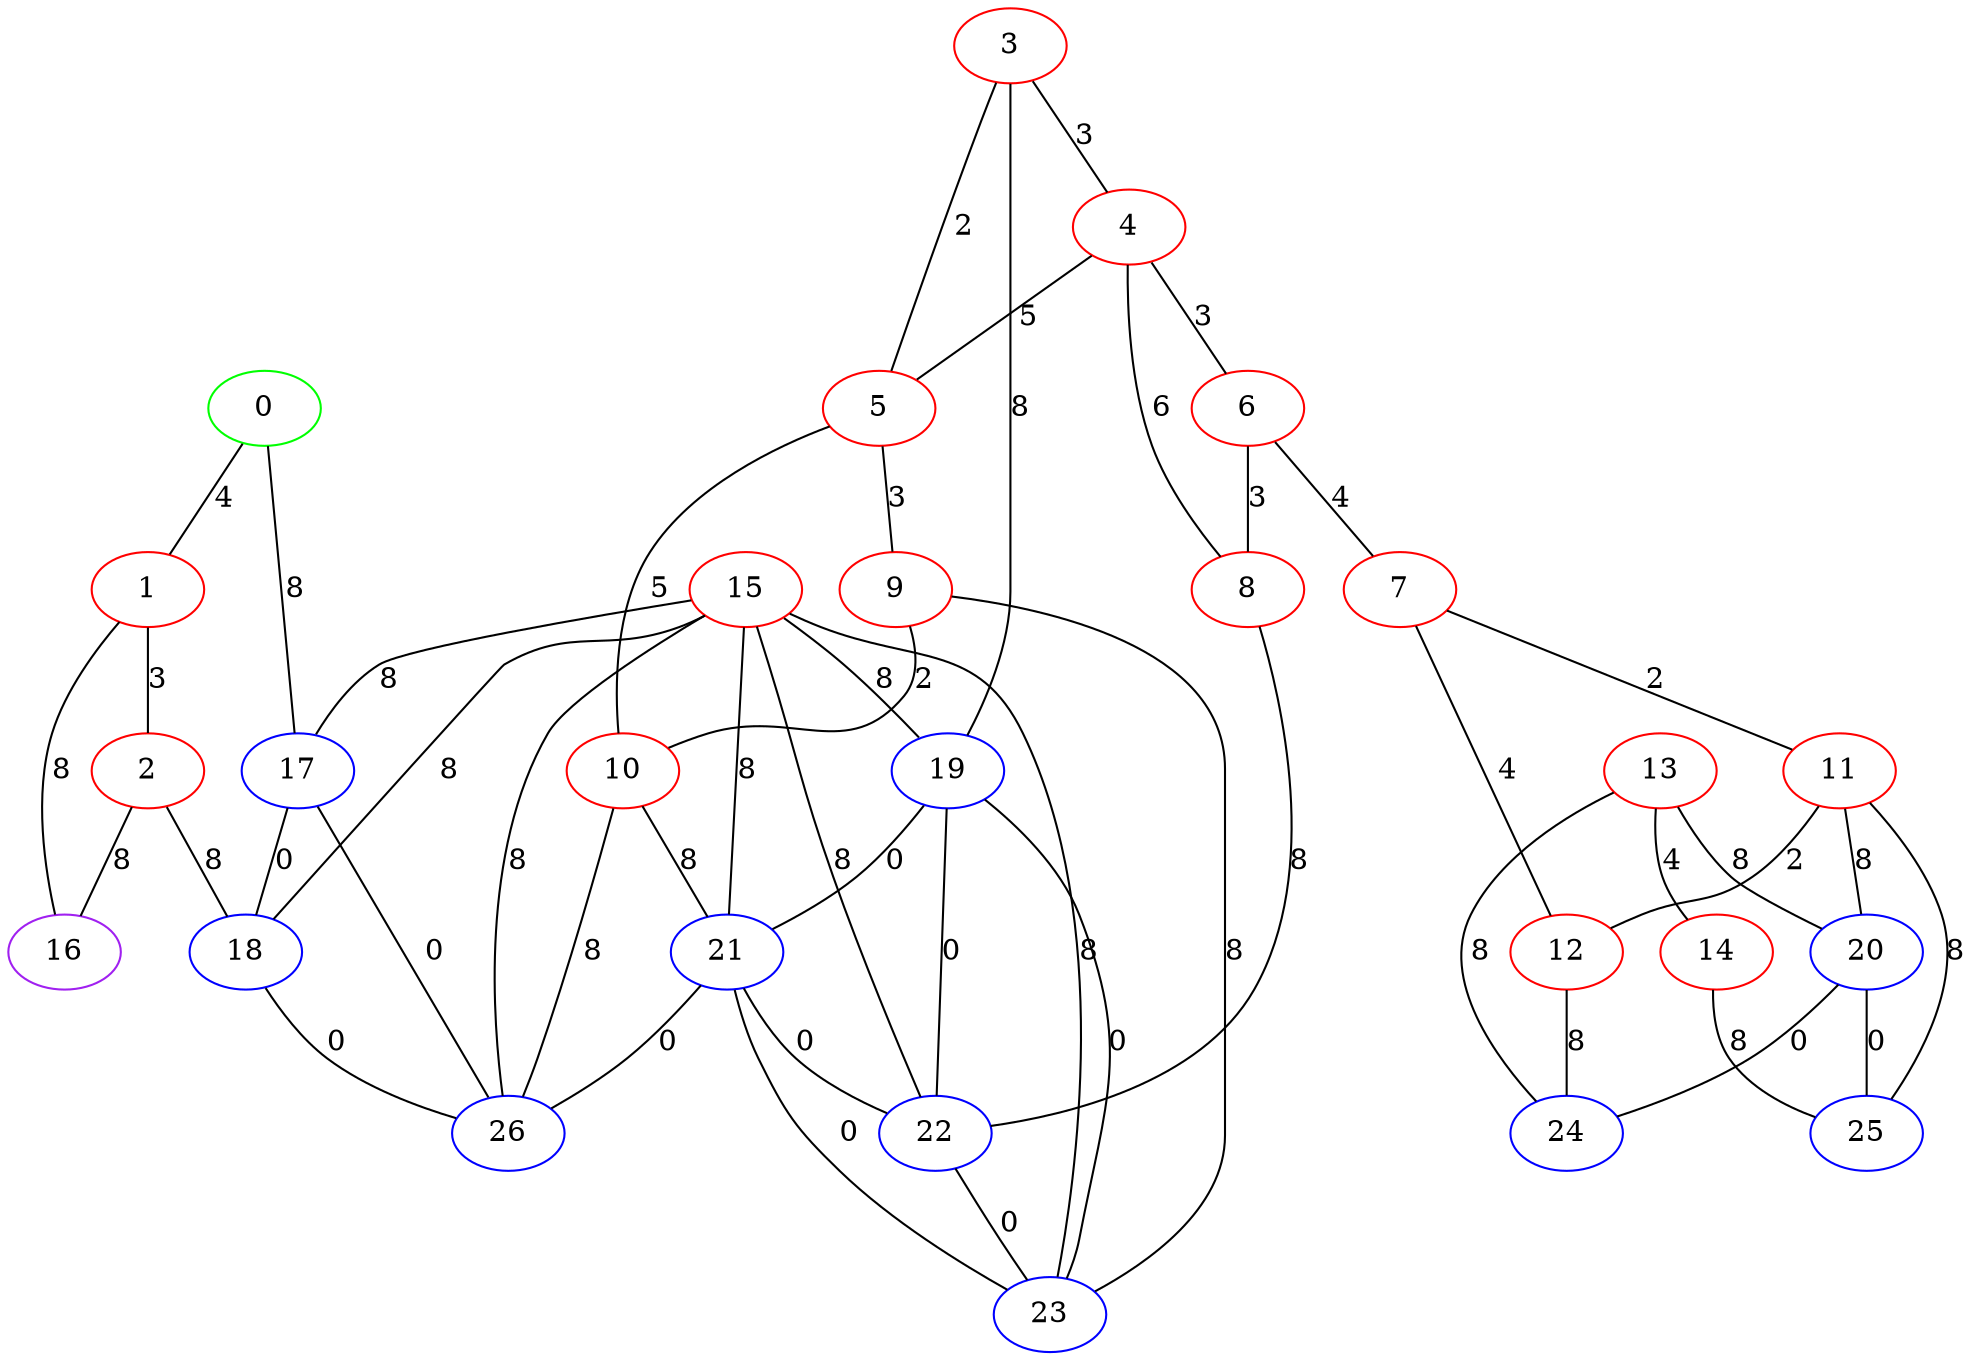 graph "" {
0 [color=green, weight=2];
1 [color=red, weight=1];
2 [color=red, weight=1];
3 [color=red, weight=1];
4 [color=red, weight=1];
5 [color=red, weight=1];
6 [color=red, weight=1];
7 [color=red, weight=1];
8 [color=red, weight=1];
9 [color=red, weight=1];
10 [color=red, weight=1];
11 [color=red, weight=1];
12 [color=red, weight=1];
13 [color=red, weight=1];
14 [color=red, weight=1];
15 [color=red, weight=1];
16 [color=purple, weight=4];
17 [color=blue, weight=3];
18 [color=blue, weight=3];
19 [color=blue, weight=3];
20 [color=blue, weight=3];
21 [color=blue, weight=3];
22 [color=blue, weight=3];
23 [color=blue, weight=3];
24 [color=blue, weight=3];
25 [color=blue, weight=3];
26 [color=blue, weight=3];
0 -- 1  [key=0, label=4];
0 -- 17  [key=0, label=8];
1 -- 16  [key=0, label=8];
1 -- 2  [key=0, label=3];
2 -- 16  [key=0, label=8];
2 -- 18  [key=0, label=8];
3 -- 19  [key=0, label=8];
3 -- 4  [key=0, label=3];
3 -- 5  [key=0, label=2];
4 -- 8  [key=0, label=6];
4 -- 5  [key=0, label=5];
4 -- 6  [key=0, label=3];
5 -- 9  [key=0, label=3];
5 -- 10  [key=0, label=5];
6 -- 8  [key=0, label=3];
6 -- 7  [key=0, label=4];
7 -- 11  [key=0, label=2];
7 -- 12  [key=0, label=4];
8 -- 22  [key=0, label=8];
9 -- 10  [key=0, label=2];
9 -- 23  [key=0, label=8];
10 -- 26  [key=0, label=8];
10 -- 21  [key=0, label=8];
11 -- 20  [key=0, label=8];
11 -- 12  [key=0, label=2];
11 -- 25  [key=0, label=8];
12 -- 24  [key=0, label=8];
13 -- 24  [key=0, label=8];
13 -- 20  [key=0, label=8];
13 -- 14  [key=0, label=4];
14 -- 25  [key=0, label=8];
15 -- 17  [key=0, label=8];
15 -- 18  [key=0, label=8];
15 -- 19  [key=0, label=8];
15 -- 21  [key=0, label=8];
15 -- 22  [key=0, label=8];
15 -- 23  [key=0, label=8];
15 -- 26  [key=0, label=8];
17 -- 18  [key=0, label=0];
17 -- 26  [key=0, label=0];
18 -- 26  [key=0, label=0];
19 -- 21  [key=0, label=0];
19 -- 22  [key=0, label=0];
19 -- 23  [key=0, label=0];
20 -- 24  [key=0, label=0];
20 -- 25  [key=0, label=0];
21 -- 22  [key=0, label=0];
21 -- 23  [key=0, label=0];
21 -- 26  [key=0, label=0];
22 -- 23  [key=0, label=0];
}
